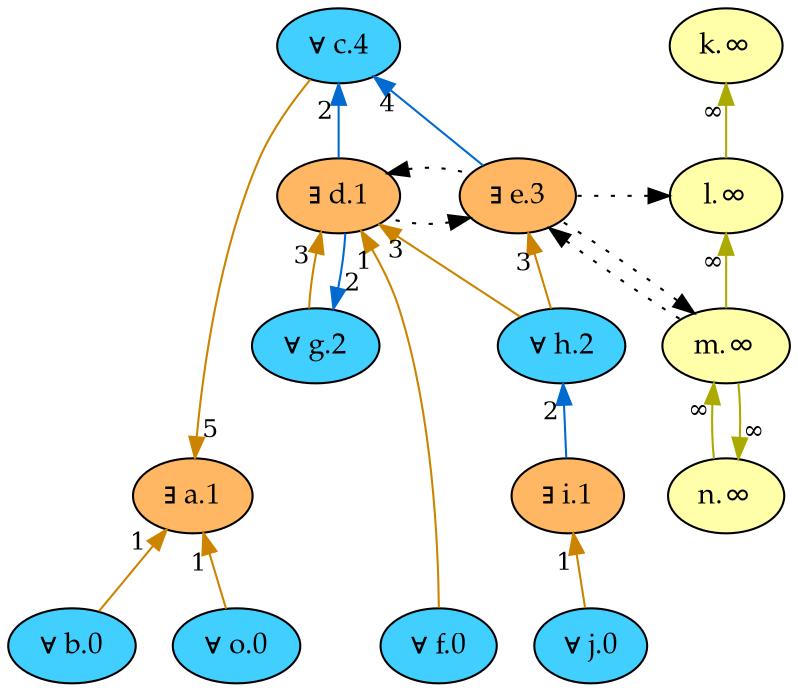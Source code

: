 digraph {
    rankdir="TB"
    node [style=filled fontname="Palatino" fontsize=14]
    node [fillcolor="#40cfff"]
    b [label="∀ b.0"]
    f [label="∀ f.0"]
    j [label="∀ j.0"]
    o [label="∀ o.0"]
    g [label="∀ g.2"]
    h [label="∀ h.2"]
    c [label="∀ c.4"]
    node [fillcolor="#FFFFAA"]
    l [label="l.∞"]
    k [label="k.∞"]
    m [label="m.∞"]
    n [label="n.∞"]
    node [fillcolor="#ffb763"]
    i [label="∃ i.1"]
    d [label="∃ d.1"]
    a [label="∃ a.1"]
    e [label="∃ e.3"]
    edge[labeldistance=1.5 fontsize=12]
    edge [color="#AAAA00" style="solid" dir="back" taillabel="∞"]
          k -> l 
          m -> n 
          l -> m 
          n -> m 
    edge [color="#cc8400" style="solid" dir="back" taillabel="1"]
          a -> b 
          d -> f 
          i -> j 
          a -> o 
    edge [color="#cc8400" style="solid" dir="back" taillabel="3"]
          e -> h 
          d -> g 
          d -> h 
    edge [color="#cc8400" style="solid" dir="back" taillabel="5"]
          a -> c 
    edge [color="#006ad1" style="solid" dir="back" taillabel="2"]
          c -> d 
          g -> d 
          h -> i 
    edge [color="#006ad1" style="solid" dir="back" taillabel="4"]
          c -> e 
    edge [color="black" style="dotted" dir="back" taillabel="" constraint=false]
          l -> e 
          e -> m 
          e -> d 
          d -> e 
          m -> e 
    {rank = max b f j o}
    {rank = min c}
}
